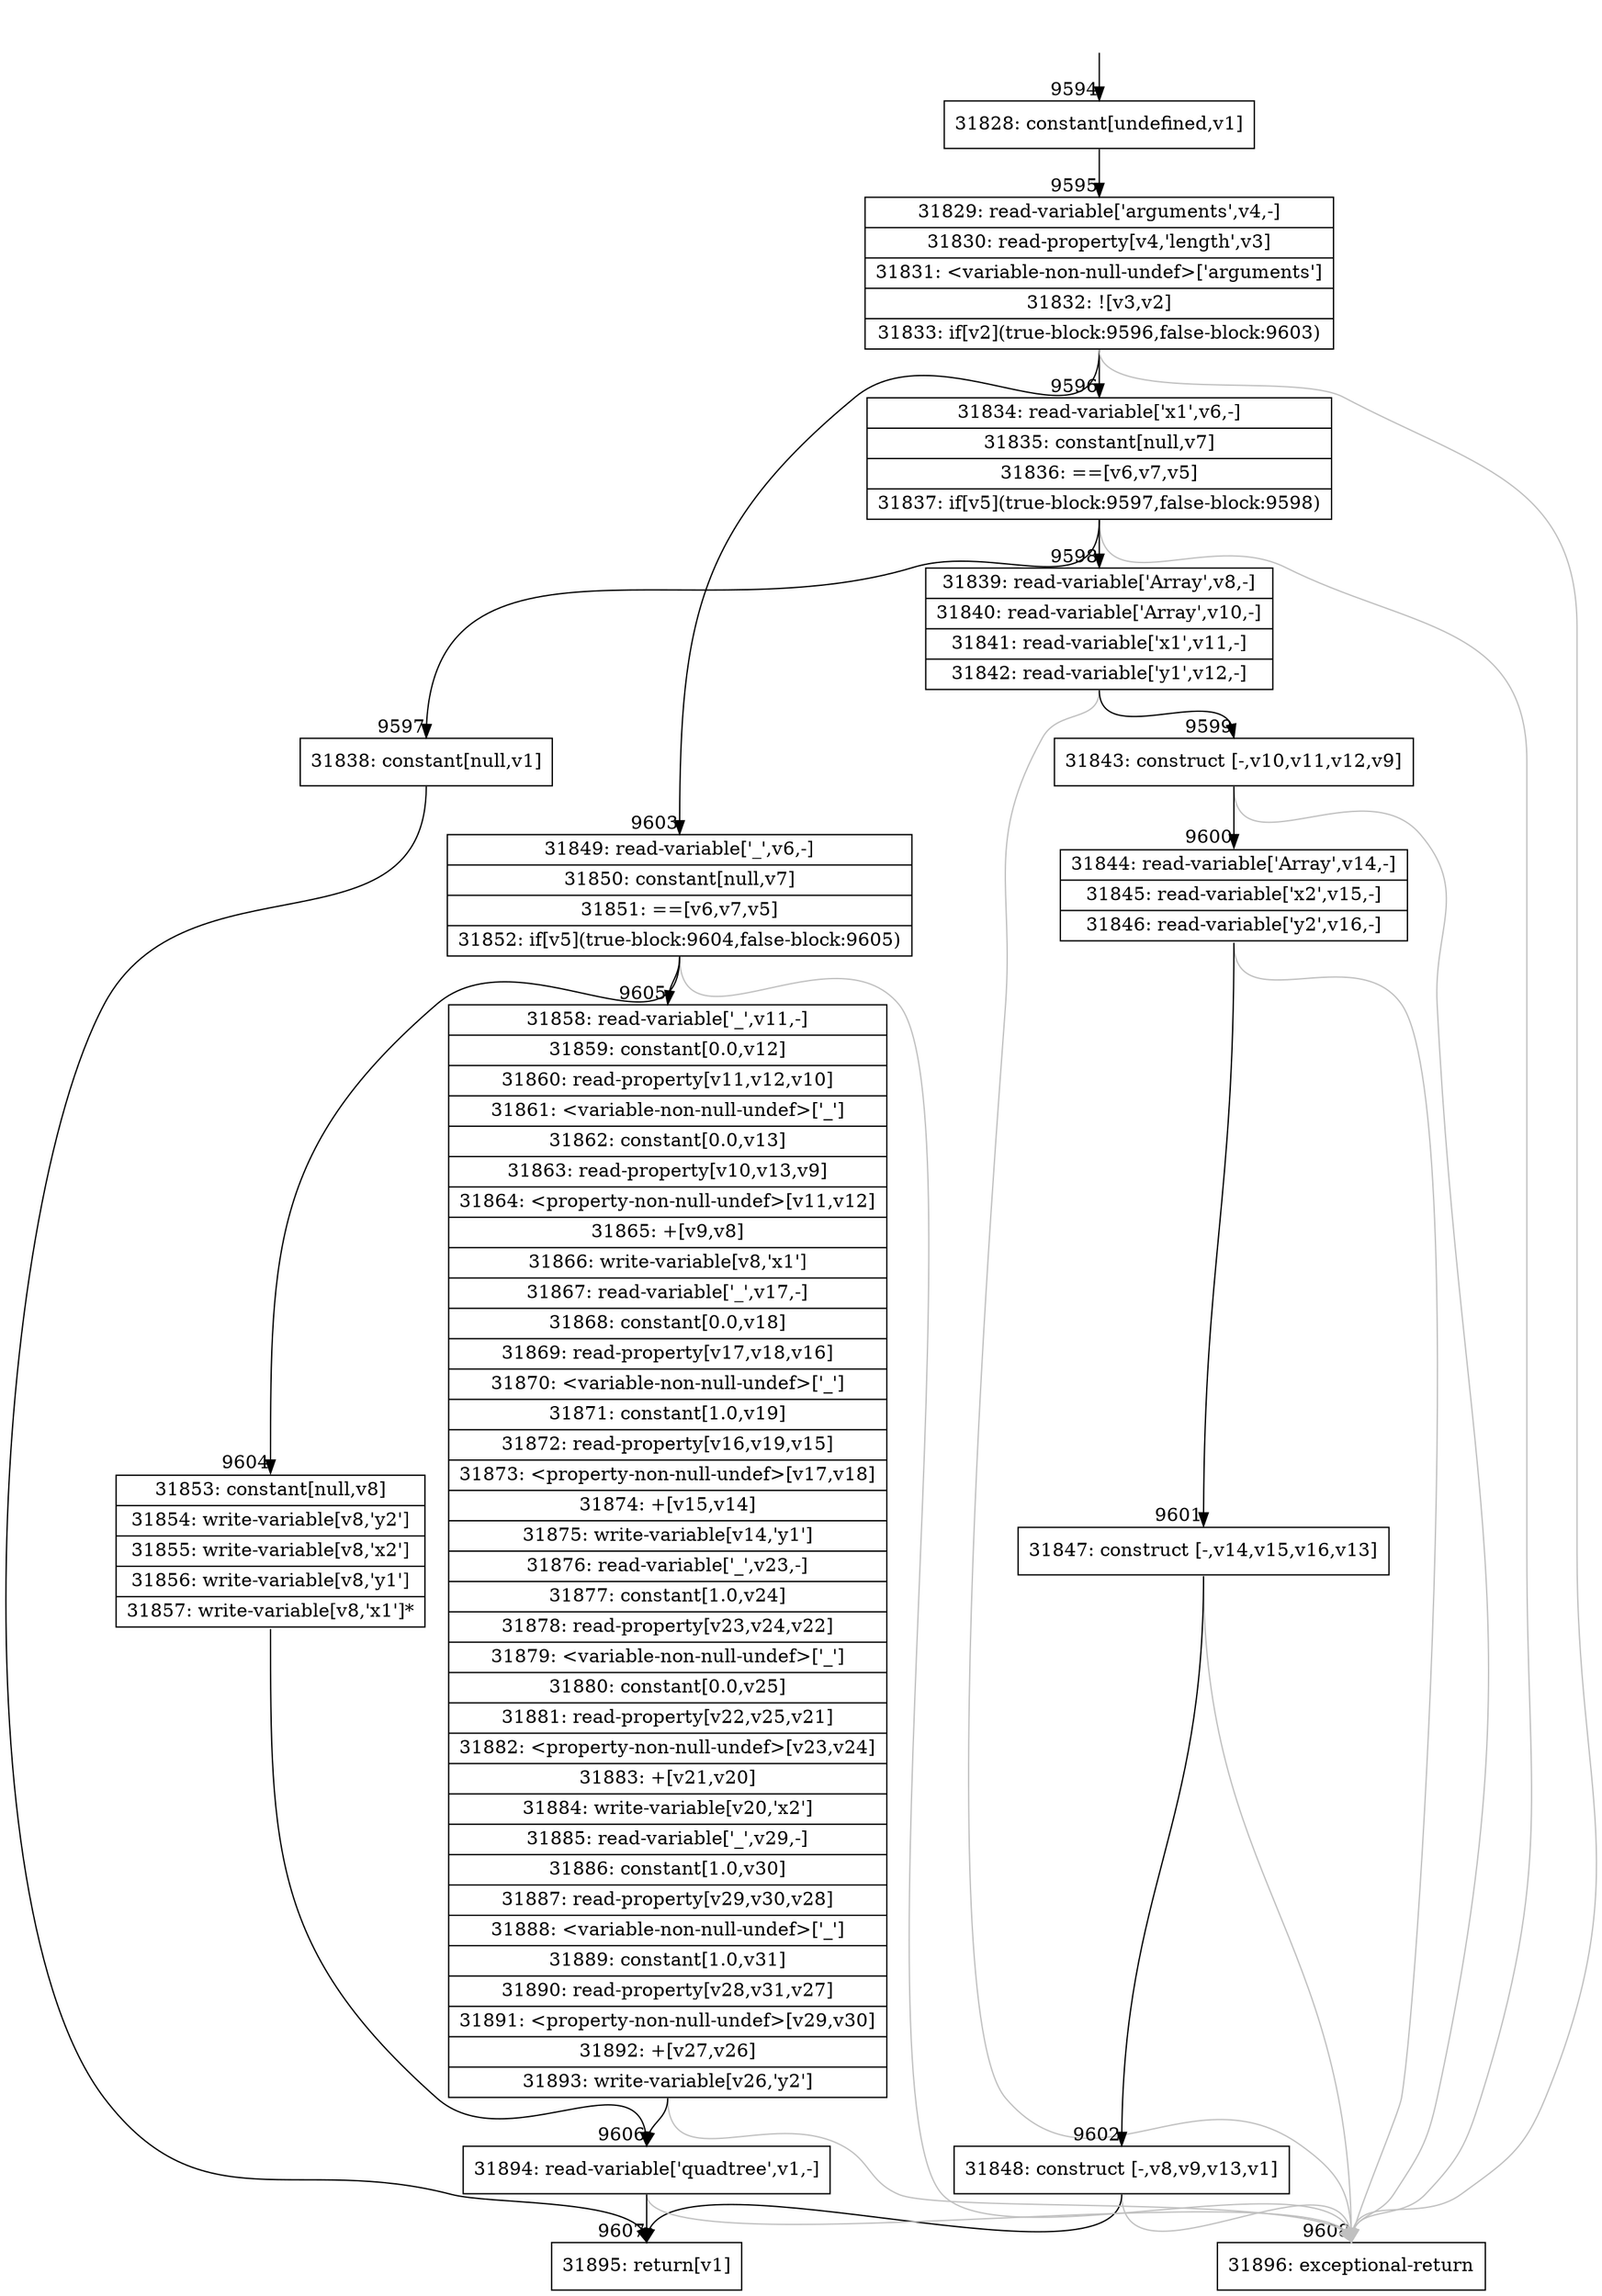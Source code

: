 digraph {
rankdir="TD"
BB_entry879[shape=none,label=""];
BB_entry879 -> BB9594 [tailport=s, headport=n, headlabel="    9594"]
BB9594 [shape=record label="{31828: constant[undefined,v1]}" ] 
BB9594 -> BB9595 [tailport=s, headport=n, headlabel="      9595"]
BB9595 [shape=record label="{31829: read-variable['arguments',v4,-]|31830: read-property[v4,'length',v3]|31831: \<variable-non-null-undef\>['arguments']|31832: ![v3,v2]|31833: if[v2](true-block:9596,false-block:9603)}" ] 
BB9595 -> BB9596 [tailport=s, headport=n, headlabel="      9596"]
BB9595 -> BB9603 [tailport=s, headport=n, headlabel="      9603"]
BB9595 -> BB9608 [tailport=s, headport=n, color=gray, headlabel="      9608"]
BB9596 [shape=record label="{31834: read-variable['x1',v6,-]|31835: constant[null,v7]|31836: ==[v6,v7,v5]|31837: if[v5](true-block:9597,false-block:9598)}" ] 
BB9596 -> BB9597 [tailport=s, headport=n, headlabel="      9597"]
BB9596 -> BB9598 [tailport=s, headport=n, headlabel="      9598"]
BB9596 -> BB9608 [tailport=s, headport=n, color=gray]
BB9597 [shape=record label="{31838: constant[null,v1]}" ] 
BB9597 -> BB9607 [tailport=s, headport=n, headlabel="      9607"]
BB9598 [shape=record label="{31839: read-variable['Array',v8,-]|31840: read-variable['Array',v10,-]|31841: read-variable['x1',v11,-]|31842: read-variable['y1',v12,-]}" ] 
BB9598 -> BB9599 [tailport=s, headport=n, headlabel="      9599"]
BB9598 -> BB9608 [tailport=s, headport=n, color=gray]
BB9599 [shape=record label="{31843: construct [-,v10,v11,v12,v9]}" ] 
BB9599 -> BB9600 [tailport=s, headport=n, headlabel="      9600"]
BB9599 -> BB9608 [tailport=s, headport=n, color=gray]
BB9600 [shape=record label="{31844: read-variable['Array',v14,-]|31845: read-variable['x2',v15,-]|31846: read-variable['y2',v16,-]}" ] 
BB9600 -> BB9601 [tailport=s, headport=n, headlabel="      9601"]
BB9600 -> BB9608 [tailport=s, headport=n, color=gray]
BB9601 [shape=record label="{31847: construct [-,v14,v15,v16,v13]}" ] 
BB9601 -> BB9602 [tailport=s, headport=n, headlabel="      9602"]
BB9601 -> BB9608 [tailport=s, headport=n, color=gray]
BB9602 [shape=record label="{31848: construct [-,v8,v9,v13,v1]}" ] 
BB9602 -> BB9607 [tailport=s, headport=n]
BB9602 -> BB9608 [tailport=s, headport=n, color=gray]
BB9603 [shape=record label="{31849: read-variable['_',v6,-]|31850: constant[null,v7]|31851: ==[v6,v7,v5]|31852: if[v5](true-block:9604,false-block:9605)}" ] 
BB9603 -> BB9604 [tailport=s, headport=n, headlabel="      9604"]
BB9603 -> BB9605 [tailport=s, headport=n, headlabel="      9605"]
BB9603 -> BB9608 [tailport=s, headport=n, color=gray]
BB9604 [shape=record label="{31853: constant[null,v8]|31854: write-variable[v8,'y2']|31855: write-variable[v8,'x2']|31856: write-variable[v8,'y1']|31857: write-variable[v8,'x1']*}" ] 
BB9604 -> BB9606 [tailport=s, headport=n, headlabel="      9606"]
BB9605 [shape=record label="{31858: read-variable['_',v11,-]|31859: constant[0.0,v12]|31860: read-property[v11,v12,v10]|31861: \<variable-non-null-undef\>['_']|31862: constant[0.0,v13]|31863: read-property[v10,v13,v9]|31864: \<property-non-null-undef\>[v11,v12]|31865: +[v9,v8]|31866: write-variable[v8,'x1']|31867: read-variable['_',v17,-]|31868: constant[0.0,v18]|31869: read-property[v17,v18,v16]|31870: \<variable-non-null-undef\>['_']|31871: constant[1.0,v19]|31872: read-property[v16,v19,v15]|31873: \<property-non-null-undef\>[v17,v18]|31874: +[v15,v14]|31875: write-variable[v14,'y1']|31876: read-variable['_',v23,-]|31877: constant[1.0,v24]|31878: read-property[v23,v24,v22]|31879: \<variable-non-null-undef\>['_']|31880: constant[0.0,v25]|31881: read-property[v22,v25,v21]|31882: \<property-non-null-undef\>[v23,v24]|31883: +[v21,v20]|31884: write-variable[v20,'x2']|31885: read-variable['_',v29,-]|31886: constant[1.0,v30]|31887: read-property[v29,v30,v28]|31888: \<variable-non-null-undef\>['_']|31889: constant[1.0,v31]|31890: read-property[v28,v31,v27]|31891: \<property-non-null-undef\>[v29,v30]|31892: +[v27,v26]|31893: write-variable[v26,'y2']}" ] 
BB9605 -> BB9606 [tailport=s, headport=n]
BB9605 -> BB9608 [tailport=s, headport=n, color=gray]
BB9606 [shape=record label="{31894: read-variable['quadtree',v1,-]}" ] 
BB9606 -> BB9607 [tailport=s, headport=n]
BB9606 -> BB9608 [tailport=s, headport=n, color=gray]
BB9607 [shape=record label="{31895: return[v1]}" ] 
BB9608 [shape=record label="{31896: exceptional-return}" ] 
//#$~ 5641
}
